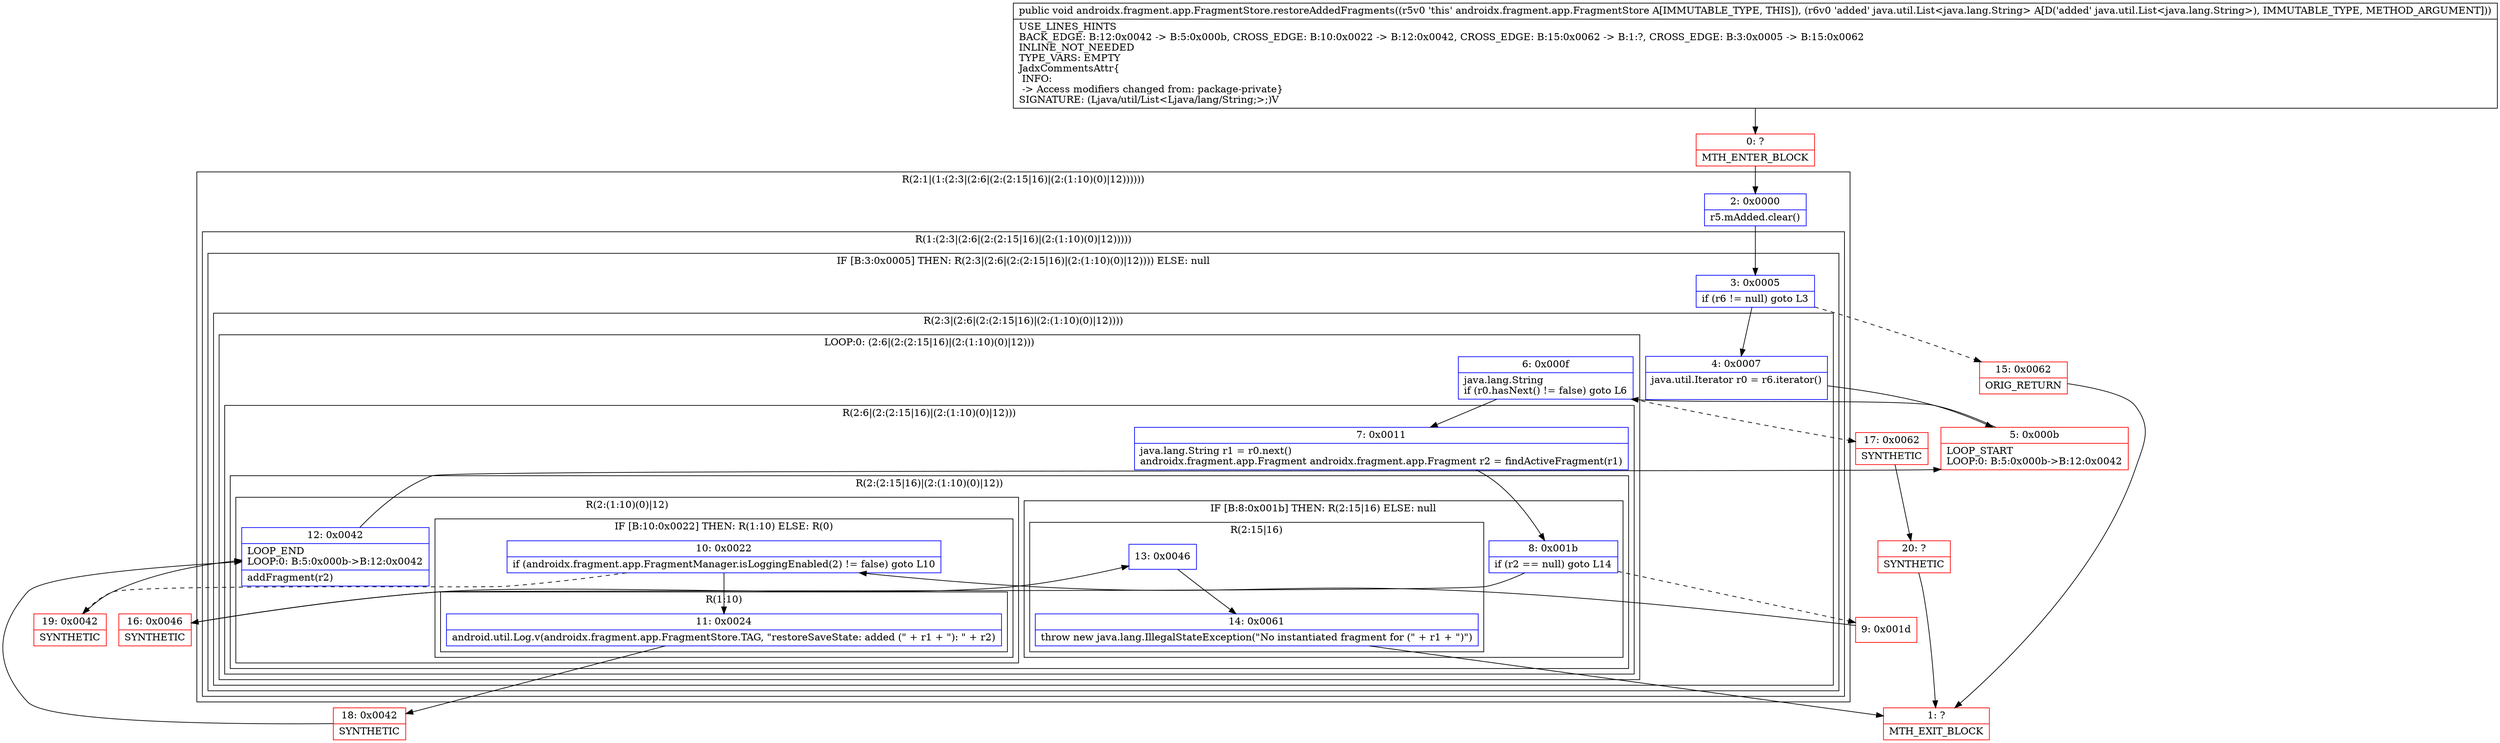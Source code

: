 digraph "CFG forandroidx.fragment.app.FragmentStore.restoreAddedFragments(Ljava\/util\/List;)V" {
subgraph cluster_Region_1448569783 {
label = "R(2:1|(1:(2:3|(2:6|(2:(2:15|16)|(2:(1:10)(0)|12))))))";
node [shape=record,color=blue];
Node_2 [shape=record,label="{2\:\ 0x0000|r5.mAdded.clear()\l}"];
subgraph cluster_Region_1463946053 {
label = "R(1:(2:3|(2:6|(2:(2:15|16)|(2:(1:10)(0)|12)))))";
node [shape=record,color=blue];
subgraph cluster_IfRegion_158140463 {
label = "IF [B:3:0x0005] THEN: R(2:3|(2:6|(2:(2:15|16)|(2:(1:10)(0)|12)))) ELSE: null";
node [shape=record,color=blue];
Node_3 [shape=record,label="{3\:\ 0x0005|if (r6 != null) goto L3\l}"];
subgraph cluster_Region_2013048042 {
label = "R(2:3|(2:6|(2:(2:15|16)|(2:(1:10)(0)|12))))";
node [shape=record,color=blue];
Node_4 [shape=record,label="{4\:\ 0x0007|java.util.Iterator r0 = r6.iterator()\l\l}"];
subgraph cluster_LoopRegion_446397297 {
label = "LOOP:0: (2:6|(2:(2:15|16)|(2:(1:10)(0)|12)))";
node [shape=record,color=blue];
Node_6 [shape=record,label="{6\:\ 0x000f|java.lang.String \lif (r0.hasNext() != false) goto L6\l}"];
subgraph cluster_Region_1855578371 {
label = "R(2:6|(2:(2:15|16)|(2:(1:10)(0)|12)))";
node [shape=record,color=blue];
Node_7 [shape=record,label="{7\:\ 0x0011|java.lang.String r1 = r0.next()\landroidx.fragment.app.Fragment androidx.fragment.app.Fragment r2 = findActiveFragment(r1)\l}"];
subgraph cluster_Region_1573143364 {
label = "R(2:(2:15|16)|(2:(1:10)(0)|12))";
node [shape=record,color=blue];
subgraph cluster_IfRegion_4302293 {
label = "IF [B:8:0x001b] THEN: R(2:15|16) ELSE: null";
node [shape=record,color=blue];
Node_8 [shape=record,label="{8\:\ 0x001b|if (r2 == null) goto L14\l}"];
subgraph cluster_Region_1015616675 {
label = "R(2:15|16)";
node [shape=record,color=blue];
Node_13 [shape=record,label="{13\:\ 0x0046}"];
Node_14 [shape=record,label="{14\:\ 0x0061|throw new java.lang.IllegalStateException(\"No instantiated fragment for (\" + r1 + \")\")\l}"];
}
}
subgraph cluster_Region_1306501934 {
label = "R(2:(1:10)(0)|12)";
node [shape=record,color=blue];
subgraph cluster_IfRegion_780170276 {
label = "IF [B:10:0x0022] THEN: R(1:10) ELSE: R(0)";
node [shape=record,color=blue];
Node_10 [shape=record,label="{10\:\ 0x0022|if (androidx.fragment.app.FragmentManager.isLoggingEnabled(2) != false) goto L10\l}"];
subgraph cluster_Region_1611034882 {
label = "R(1:10)";
node [shape=record,color=blue];
Node_11 [shape=record,label="{11\:\ 0x0024|android.util.Log.v(androidx.fragment.app.FragmentStore.TAG, \"restoreSaveState: added (\" + r1 + \"): \" + r2)\l}"];
}
subgraph cluster_Region_1862390390 {
label = "R(0)";
node [shape=record,color=blue];
}
}
Node_12 [shape=record,label="{12\:\ 0x0042|LOOP_END\lLOOP:0: B:5:0x000b\-\>B:12:0x0042\l|addFragment(r2)\l}"];
}
}
}
}
}
}
}
}
Node_0 [shape=record,color=red,label="{0\:\ ?|MTH_ENTER_BLOCK\l}"];
Node_5 [shape=record,color=red,label="{5\:\ 0x000b|LOOP_START\lLOOP:0: B:5:0x000b\-\>B:12:0x0042\l}"];
Node_9 [shape=record,color=red,label="{9\:\ 0x001d}"];
Node_18 [shape=record,color=red,label="{18\:\ 0x0042|SYNTHETIC\l}"];
Node_19 [shape=record,color=red,label="{19\:\ 0x0042|SYNTHETIC\l}"];
Node_16 [shape=record,color=red,label="{16\:\ 0x0046|SYNTHETIC\l}"];
Node_1 [shape=record,color=red,label="{1\:\ ?|MTH_EXIT_BLOCK\l}"];
Node_17 [shape=record,color=red,label="{17\:\ 0x0062|SYNTHETIC\l}"];
Node_20 [shape=record,color=red,label="{20\:\ ?|SYNTHETIC\l}"];
Node_15 [shape=record,color=red,label="{15\:\ 0x0062|ORIG_RETURN\l}"];
MethodNode[shape=record,label="{public void androidx.fragment.app.FragmentStore.restoreAddedFragments((r5v0 'this' androidx.fragment.app.FragmentStore A[IMMUTABLE_TYPE, THIS]), (r6v0 'added' java.util.List\<java.lang.String\> A[D('added' java.util.List\<java.lang.String\>), IMMUTABLE_TYPE, METHOD_ARGUMENT]))  | USE_LINES_HINTS\lBACK_EDGE: B:12:0x0042 \-\> B:5:0x000b, CROSS_EDGE: B:10:0x0022 \-\> B:12:0x0042, CROSS_EDGE: B:15:0x0062 \-\> B:1:?, CROSS_EDGE: B:3:0x0005 \-\> B:15:0x0062\lINLINE_NOT_NEEDED\lTYPE_VARS: EMPTY\lJadxCommentsAttr\{\l INFO: \l \-\> Access modifiers changed from: package\-private\}\lSIGNATURE: (Ljava\/util\/List\<Ljava\/lang\/String;\>;)V\l}"];
MethodNode -> Node_0;Node_2 -> Node_3;
Node_3 -> Node_4;
Node_3 -> Node_15[style=dashed];
Node_4 -> Node_5;
Node_6 -> Node_7;
Node_6 -> Node_17[style=dashed];
Node_7 -> Node_8;
Node_8 -> Node_9[style=dashed];
Node_8 -> Node_16;
Node_13 -> Node_14;
Node_14 -> Node_1;
Node_10 -> Node_11;
Node_10 -> Node_19[style=dashed];
Node_11 -> Node_18;
Node_12 -> Node_5;
Node_0 -> Node_2;
Node_5 -> Node_6;
Node_9 -> Node_10;
Node_18 -> Node_12;
Node_19 -> Node_12;
Node_16 -> Node_13;
Node_17 -> Node_20;
Node_20 -> Node_1;
Node_15 -> Node_1;
}


